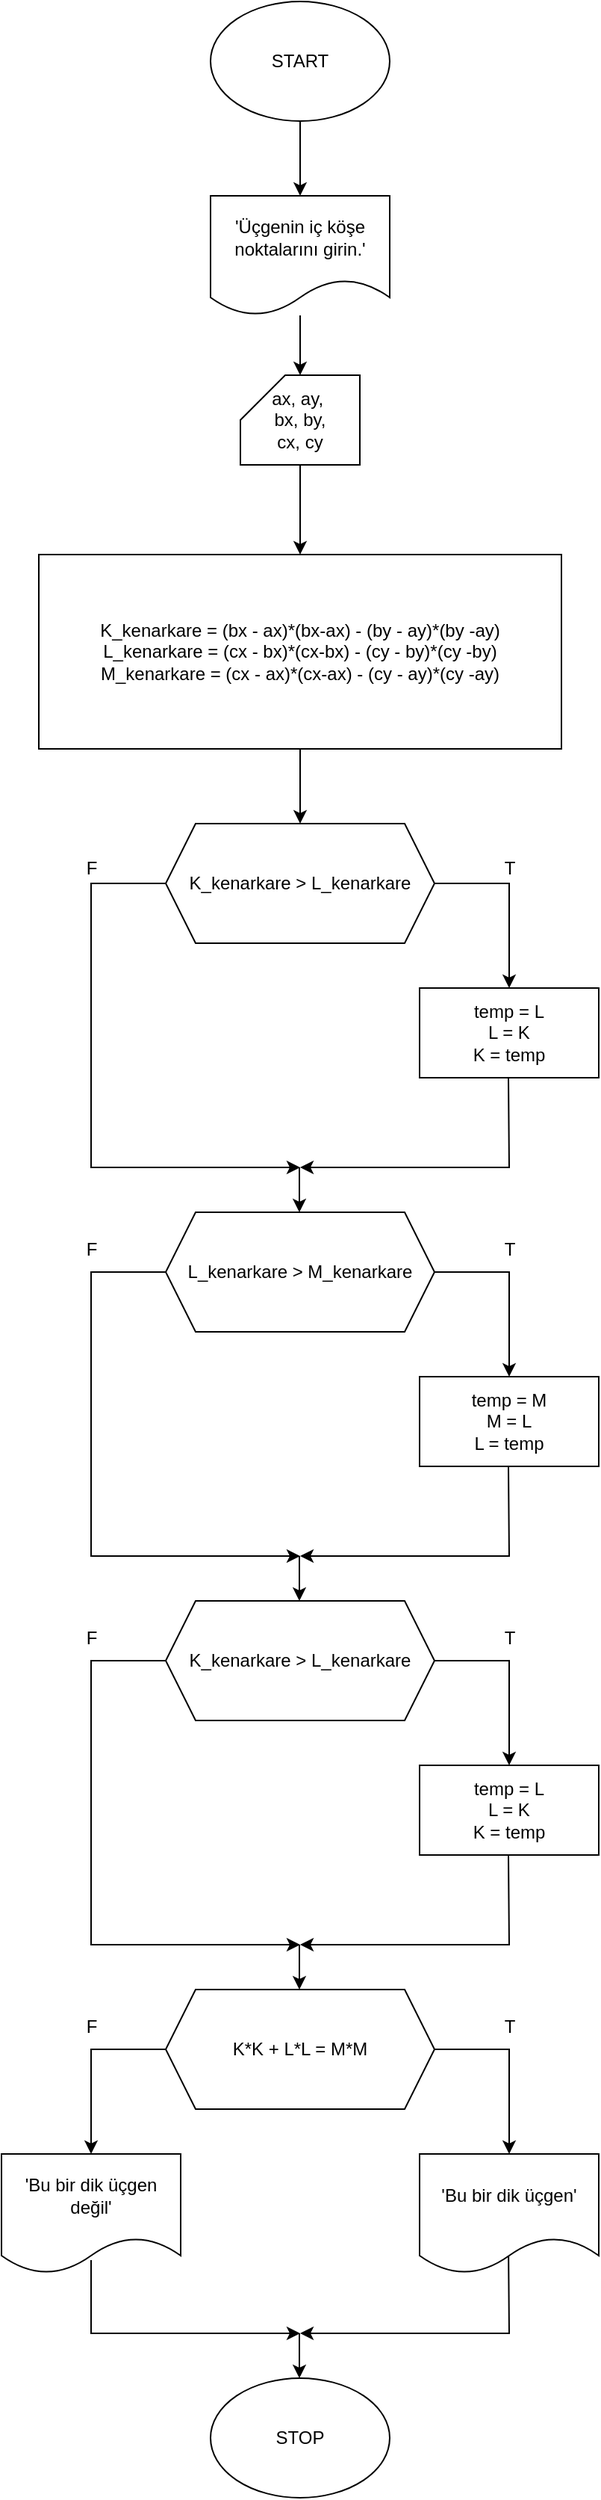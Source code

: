 <mxfile version="24.8.4">
  <diagram name="Sayfa -1" id="Qmo8c-_sBwXkGCvEZV47">
    <mxGraphModel dx="794" dy="502" grid="1" gridSize="10" guides="1" tooltips="1" connect="1" arrows="1" fold="1" page="1" pageScale="1" pageWidth="827" pageHeight="1169" math="0" shadow="0">
      <root>
        <mxCell id="0" />
        <mxCell id="1" parent="0" />
        <mxCell id="X72S2jsAQp75nGiJENON-3" value="" style="edgeStyle=orthogonalEdgeStyle;rounded=0;orthogonalLoop=1;jettySize=auto;html=1;" edge="1" parent="1" source="X72S2jsAQp75nGiJENON-1" target="X72S2jsAQp75nGiJENON-2">
          <mxGeometry relative="1" as="geometry" />
        </mxCell>
        <mxCell id="X72S2jsAQp75nGiJENON-1" value="&lt;div&gt;START&lt;/div&gt;" style="ellipse;whiteSpace=wrap;html=1;" vertex="1" parent="1">
          <mxGeometry x="380" y="20" width="120" height="80" as="geometry" />
        </mxCell>
        <mxCell id="X72S2jsAQp75nGiJENON-5" value="" style="edgeStyle=orthogonalEdgeStyle;rounded=0;orthogonalLoop=1;jettySize=auto;html=1;" edge="1" parent="1" source="X72S2jsAQp75nGiJENON-2" target="X72S2jsAQp75nGiJENON-4">
          <mxGeometry relative="1" as="geometry" />
        </mxCell>
        <mxCell id="X72S2jsAQp75nGiJENON-2" value="&#39;Üçgenin iç köşe noktalarını girin.&#39;" style="shape=document;whiteSpace=wrap;html=1;boundedLbl=1;" vertex="1" parent="1">
          <mxGeometry x="380" y="150" width="120" height="80" as="geometry" />
        </mxCell>
        <mxCell id="X72S2jsAQp75nGiJENON-7" value="" style="edgeStyle=orthogonalEdgeStyle;rounded=0;orthogonalLoop=1;jettySize=auto;html=1;" edge="1" parent="1" source="X72S2jsAQp75nGiJENON-4" target="X72S2jsAQp75nGiJENON-6">
          <mxGeometry relative="1" as="geometry" />
        </mxCell>
        <mxCell id="X72S2jsAQp75nGiJENON-4" value="&lt;div&gt;ax, ay,&amp;nbsp;&lt;/div&gt;&lt;div&gt;bx, by,&lt;/div&gt;&lt;div&gt;cx, cy&lt;br&gt;&lt;/div&gt;" style="shape=card;whiteSpace=wrap;html=1;" vertex="1" parent="1">
          <mxGeometry x="400" y="270" width="80" height="60" as="geometry" />
        </mxCell>
        <mxCell id="X72S2jsAQp75nGiJENON-9" value="" style="edgeStyle=orthogonalEdgeStyle;rounded=0;orthogonalLoop=1;jettySize=auto;html=1;" edge="1" parent="1" source="X72S2jsAQp75nGiJENON-6" target="X72S2jsAQp75nGiJENON-8">
          <mxGeometry relative="1" as="geometry" />
        </mxCell>
        <mxCell id="X72S2jsAQp75nGiJENON-6" value="&lt;div&gt;K_kenarkare = (bx - ax)*(bx-ax) - (by - ay)*(by -ay)&lt;/div&gt;&lt;div&gt;L_kenarkare = (cx - bx)*(cx-bx) - (cy - by)*(cy -by)&lt;/div&gt;&lt;div&gt;M_kenarkare = (cx - ax)*(cx-ax) - (cy - ay)*(cy -ay)&lt;/div&gt;" style="rounded=0;whiteSpace=wrap;html=1;" vertex="1" parent="1">
          <mxGeometry x="265" y="390" width="350" height="130" as="geometry" />
        </mxCell>
        <mxCell id="X72S2jsAQp75nGiJENON-10" value="" style="endArrow=classic;html=1;rounded=0;entryX=0.5;entryY=0;entryDx=0;entryDy=0;" edge="1" parent="1" target="X72S2jsAQp75nGiJENON-11">
          <mxGeometry width="50" height="50" relative="1" as="geometry">
            <mxPoint x="530" y="610" as="sourcePoint" />
            <mxPoint x="580" y="670" as="targetPoint" />
            <Array as="points">
              <mxPoint x="580" y="610" />
            </Array>
          </mxGeometry>
        </mxCell>
        <mxCell id="X72S2jsAQp75nGiJENON-11" value="&lt;div&gt;temp = L&lt;/div&gt;&lt;div&gt;L = K&lt;/div&gt;&lt;div&gt;K = temp&lt;br&gt;&lt;/div&gt;" style="rounded=0;whiteSpace=wrap;html=1;" vertex="1" parent="1">
          <mxGeometry x="520" y="680" width="120" height="60" as="geometry" />
        </mxCell>
        <mxCell id="X72S2jsAQp75nGiJENON-13" value="" style="endArrow=classic;html=1;rounded=0;" edge="1" parent="1">
          <mxGeometry width="50" height="50" relative="1" as="geometry">
            <mxPoint x="350" y="610" as="sourcePoint" />
            <mxPoint x="440" y="800" as="targetPoint" />
            <Array as="points">
              <mxPoint x="300" y="610" />
              <mxPoint x="300" y="800" />
            </Array>
          </mxGeometry>
        </mxCell>
        <mxCell id="X72S2jsAQp75nGiJENON-14" value="" style="endArrow=classic;html=1;rounded=0;" edge="1" parent="1" target="X72S2jsAQp75nGiJENON-8">
          <mxGeometry width="50" height="50" relative="1" as="geometry">
            <mxPoint x="370" y="640" as="sourcePoint" />
            <mxPoint x="420" y="590" as="targetPoint" />
          </mxGeometry>
        </mxCell>
        <mxCell id="X72S2jsAQp75nGiJENON-8" value="K_kenarkare &amp;gt; L_kenarkare" style="shape=hexagon;perimeter=hexagonPerimeter2;whiteSpace=wrap;html=1;fixedSize=1;" vertex="1" parent="1">
          <mxGeometry x="350" y="570" width="180" height="80" as="geometry" />
        </mxCell>
        <mxCell id="X72S2jsAQp75nGiJENON-15" value="" style="endArrow=classic;html=1;rounded=0;" edge="1" parent="1">
          <mxGeometry width="50" height="50" relative="1" as="geometry">
            <mxPoint x="579.5" y="740" as="sourcePoint" />
            <mxPoint x="440" y="800" as="targetPoint" />
            <Array as="points">
              <mxPoint x="580" y="800" />
            </Array>
          </mxGeometry>
        </mxCell>
        <mxCell id="X72S2jsAQp75nGiJENON-17" value="" style="endArrow=classic;html=1;rounded=0;" edge="1" parent="1">
          <mxGeometry width="50" height="50" relative="1" as="geometry">
            <mxPoint x="439.5" y="800" as="sourcePoint" />
            <mxPoint x="439.5" y="830" as="targetPoint" />
          </mxGeometry>
        </mxCell>
        <mxCell id="X72S2jsAQp75nGiJENON-18" value="" style="endArrow=classic;html=1;rounded=0;entryX=0.5;entryY=0;entryDx=0;entryDy=0;" edge="1" parent="1" target="X72S2jsAQp75nGiJENON-19">
          <mxGeometry width="50" height="50" relative="1" as="geometry">
            <mxPoint x="530" y="870" as="sourcePoint" />
            <mxPoint x="580" y="930" as="targetPoint" />
            <Array as="points">
              <mxPoint x="580" y="870" />
            </Array>
          </mxGeometry>
        </mxCell>
        <mxCell id="X72S2jsAQp75nGiJENON-19" value="&lt;div&gt;temp = M&lt;br&gt;&lt;/div&gt;&lt;div&gt;M = L&lt;br&gt;&lt;/div&gt;&lt;div&gt;L = temp&lt;br&gt;&lt;/div&gt;" style="rounded=0;whiteSpace=wrap;html=1;" vertex="1" parent="1">
          <mxGeometry x="520" y="940" width="120" height="60" as="geometry" />
        </mxCell>
        <mxCell id="X72S2jsAQp75nGiJENON-20" value="" style="endArrow=classic;html=1;rounded=0;" edge="1" parent="1">
          <mxGeometry width="50" height="50" relative="1" as="geometry">
            <mxPoint x="350" y="870" as="sourcePoint" />
            <mxPoint x="440" y="1060" as="targetPoint" />
            <Array as="points">
              <mxPoint x="300" y="870" />
              <mxPoint x="300" y="1060" />
            </Array>
          </mxGeometry>
        </mxCell>
        <mxCell id="X72S2jsAQp75nGiJENON-21" value="" style="endArrow=classic;html=1;rounded=0;" edge="1" parent="1" target="X72S2jsAQp75nGiJENON-22">
          <mxGeometry width="50" height="50" relative="1" as="geometry">
            <mxPoint x="370" y="900" as="sourcePoint" />
            <mxPoint x="420" y="850" as="targetPoint" />
          </mxGeometry>
        </mxCell>
        <mxCell id="X72S2jsAQp75nGiJENON-22" value="L_kenarkare &amp;gt; M_kenarkare" style="shape=hexagon;perimeter=hexagonPerimeter2;whiteSpace=wrap;html=1;fixedSize=1;" vertex="1" parent="1">
          <mxGeometry x="350" y="830" width="180" height="80" as="geometry" />
        </mxCell>
        <mxCell id="X72S2jsAQp75nGiJENON-23" value="" style="endArrow=classic;html=1;rounded=0;" edge="1" parent="1">
          <mxGeometry width="50" height="50" relative="1" as="geometry">
            <mxPoint x="579.5" y="1000" as="sourcePoint" />
            <mxPoint x="440" y="1060" as="targetPoint" />
            <Array as="points">
              <mxPoint x="580" y="1060" />
            </Array>
          </mxGeometry>
        </mxCell>
        <mxCell id="X72S2jsAQp75nGiJENON-24" value="" style="endArrow=classic;html=1;rounded=0;" edge="1" parent="1">
          <mxGeometry width="50" height="50" relative="1" as="geometry">
            <mxPoint x="439.5" y="1060" as="sourcePoint" />
            <mxPoint x="439.5" y="1090" as="targetPoint" />
          </mxGeometry>
        </mxCell>
        <mxCell id="X72S2jsAQp75nGiJENON-25" value="" style="endArrow=classic;html=1;rounded=0;entryX=0.5;entryY=0;entryDx=0;entryDy=0;" edge="1" parent="1" target="X72S2jsAQp75nGiJENON-26">
          <mxGeometry width="50" height="50" relative="1" as="geometry">
            <mxPoint x="530" y="1130" as="sourcePoint" />
            <mxPoint x="580" y="1190" as="targetPoint" />
            <Array as="points">
              <mxPoint x="580" y="1130" />
            </Array>
          </mxGeometry>
        </mxCell>
        <mxCell id="X72S2jsAQp75nGiJENON-26" value="&lt;div&gt;temp = L&lt;/div&gt;&lt;div&gt;L = K&lt;/div&gt;&lt;div&gt;K = temp&lt;br&gt;&lt;/div&gt;" style="rounded=0;whiteSpace=wrap;html=1;" vertex="1" parent="1">
          <mxGeometry x="520" y="1200" width="120" height="60" as="geometry" />
        </mxCell>
        <mxCell id="X72S2jsAQp75nGiJENON-27" value="" style="endArrow=classic;html=1;rounded=0;" edge="1" parent="1">
          <mxGeometry width="50" height="50" relative="1" as="geometry">
            <mxPoint x="350" y="1130" as="sourcePoint" />
            <mxPoint x="440" y="1320" as="targetPoint" />
            <Array as="points">
              <mxPoint x="300" y="1130" />
              <mxPoint x="300" y="1320" />
            </Array>
          </mxGeometry>
        </mxCell>
        <mxCell id="X72S2jsAQp75nGiJENON-28" value="" style="endArrow=classic;html=1;rounded=0;" edge="1" parent="1" target="X72S2jsAQp75nGiJENON-29">
          <mxGeometry width="50" height="50" relative="1" as="geometry">
            <mxPoint x="370" y="1160" as="sourcePoint" />
            <mxPoint x="420" y="1110" as="targetPoint" />
          </mxGeometry>
        </mxCell>
        <mxCell id="X72S2jsAQp75nGiJENON-29" value="K_kenarkare &amp;gt; L_kenarkare" style="shape=hexagon;perimeter=hexagonPerimeter2;whiteSpace=wrap;html=1;fixedSize=1;" vertex="1" parent="1">
          <mxGeometry x="350" y="1090" width="180" height="80" as="geometry" />
        </mxCell>
        <mxCell id="X72S2jsAQp75nGiJENON-30" value="" style="endArrow=classic;html=1;rounded=0;" edge="1" parent="1">
          <mxGeometry width="50" height="50" relative="1" as="geometry">
            <mxPoint x="579.5" y="1260" as="sourcePoint" />
            <mxPoint x="440" y="1320" as="targetPoint" />
            <Array as="points">
              <mxPoint x="580" y="1320" />
            </Array>
          </mxGeometry>
        </mxCell>
        <mxCell id="X72S2jsAQp75nGiJENON-31" value="" style="endArrow=classic;html=1;rounded=0;" edge="1" parent="1">
          <mxGeometry width="50" height="50" relative="1" as="geometry">
            <mxPoint x="439.5" y="1320" as="sourcePoint" />
            <mxPoint x="439.5" y="1350" as="targetPoint" />
          </mxGeometry>
        </mxCell>
        <mxCell id="X72S2jsAQp75nGiJENON-32" value="" style="endArrow=classic;html=1;rounded=0;entryX=0.5;entryY=0;entryDx=0;entryDy=0;" edge="1" parent="1">
          <mxGeometry width="50" height="50" relative="1" as="geometry">
            <mxPoint x="530" y="1390" as="sourcePoint" />
            <mxPoint x="580" y="1460" as="targetPoint" />
            <Array as="points">
              <mxPoint x="580" y="1390" />
            </Array>
          </mxGeometry>
        </mxCell>
        <mxCell id="X72S2jsAQp75nGiJENON-34" value="" style="endArrow=classic;html=1;rounded=0;entryX=0.5;entryY=0;entryDx=0;entryDy=0;" edge="1" parent="1" target="X72S2jsAQp75nGiJENON-40">
          <mxGeometry width="50" height="50" relative="1" as="geometry">
            <mxPoint x="350" y="1390" as="sourcePoint" />
            <mxPoint x="300" y="1450" as="targetPoint" />
            <Array as="points">
              <mxPoint x="300" y="1390" />
            </Array>
          </mxGeometry>
        </mxCell>
        <mxCell id="X72S2jsAQp75nGiJENON-35" value="" style="endArrow=classic;html=1;rounded=0;" edge="1" parent="1" target="X72S2jsAQp75nGiJENON-36">
          <mxGeometry width="50" height="50" relative="1" as="geometry">
            <mxPoint x="370" y="1420" as="sourcePoint" />
            <mxPoint x="420" y="1370" as="targetPoint" />
          </mxGeometry>
        </mxCell>
        <mxCell id="X72S2jsAQp75nGiJENON-36" value="K*K + L*L = M*M" style="shape=hexagon;perimeter=hexagonPerimeter2;whiteSpace=wrap;html=1;fixedSize=1;" vertex="1" parent="1">
          <mxGeometry x="350" y="1350" width="180" height="80" as="geometry" />
        </mxCell>
        <mxCell id="X72S2jsAQp75nGiJENON-37" value="" style="endArrow=classic;html=1;rounded=0;" edge="1" parent="1">
          <mxGeometry width="50" height="50" relative="1" as="geometry">
            <mxPoint x="579.5" y="1520" as="sourcePoint" />
            <mxPoint x="440" y="1580" as="targetPoint" />
            <Array as="points">
              <mxPoint x="580" y="1580" />
            </Array>
          </mxGeometry>
        </mxCell>
        <mxCell id="X72S2jsAQp75nGiJENON-38" value="" style="endArrow=classic;html=1;rounded=0;" edge="1" parent="1">
          <mxGeometry width="50" height="50" relative="1" as="geometry">
            <mxPoint x="439.5" y="1580" as="sourcePoint" />
            <mxPoint x="439.5" y="1610" as="targetPoint" />
          </mxGeometry>
        </mxCell>
        <mxCell id="X72S2jsAQp75nGiJENON-39" value="&#39;Bu bir dik üçgen&#39;" style="shape=document;whiteSpace=wrap;html=1;boundedLbl=1;" vertex="1" parent="1">
          <mxGeometry x="520" y="1460" width="120" height="80" as="geometry" />
        </mxCell>
        <mxCell id="X72S2jsAQp75nGiJENON-40" value="&#39;Bu bir dik üçgen değil&#39;" style="shape=document;whiteSpace=wrap;html=1;boundedLbl=1;" vertex="1" parent="1">
          <mxGeometry x="240" y="1460" width="120" height="80" as="geometry" />
        </mxCell>
        <mxCell id="X72S2jsAQp75nGiJENON-41" value="" style="endArrow=classic;html=1;rounded=0;exitX=0.5;exitY=0.888;exitDx=0;exitDy=0;exitPerimeter=0;" edge="1" parent="1" source="X72S2jsAQp75nGiJENON-40">
          <mxGeometry width="50" height="50" relative="1" as="geometry">
            <mxPoint x="300" y="1540" as="sourcePoint" />
            <mxPoint x="440" y="1580" as="targetPoint" />
            <Array as="points">
              <mxPoint x="300" y="1580" />
            </Array>
          </mxGeometry>
        </mxCell>
        <mxCell id="X72S2jsAQp75nGiJENON-42" value="T" style="text;html=1;align=center;verticalAlign=middle;resizable=0;points=[];autosize=1;strokeColor=none;fillColor=none;" vertex="1" parent="1">
          <mxGeometry x="565" y="585" width="30" height="30" as="geometry" />
        </mxCell>
        <mxCell id="X72S2jsAQp75nGiJENON-43" value="F" style="text;html=1;align=center;verticalAlign=middle;resizable=0;points=[];autosize=1;strokeColor=none;fillColor=none;" vertex="1" parent="1">
          <mxGeometry x="285" y="585" width="30" height="30" as="geometry" />
        </mxCell>
        <mxCell id="X72S2jsAQp75nGiJENON-44" value="T" style="text;html=1;align=center;verticalAlign=middle;resizable=0;points=[];autosize=1;strokeColor=none;fillColor=none;" vertex="1" parent="1">
          <mxGeometry x="565" y="1360" width="30" height="30" as="geometry" />
        </mxCell>
        <mxCell id="X72S2jsAQp75nGiJENON-45" value="T" style="text;html=1;align=center;verticalAlign=middle;resizable=0;points=[];autosize=1;strokeColor=none;fillColor=none;" vertex="1" parent="1">
          <mxGeometry x="565" y="1100" width="30" height="30" as="geometry" />
        </mxCell>
        <mxCell id="X72S2jsAQp75nGiJENON-46" value="T" style="text;html=1;align=center;verticalAlign=middle;resizable=0;points=[];autosize=1;strokeColor=none;fillColor=none;" vertex="1" parent="1">
          <mxGeometry x="565" y="840" width="30" height="30" as="geometry" />
        </mxCell>
        <mxCell id="X72S2jsAQp75nGiJENON-47" value="F" style="text;html=1;align=center;verticalAlign=middle;resizable=0;points=[];autosize=1;strokeColor=none;fillColor=none;" vertex="1" parent="1">
          <mxGeometry x="285" y="1360" width="30" height="30" as="geometry" />
        </mxCell>
        <mxCell id="X72S2jsAQp75nGiJENON-48" value="F" style="text;html=1;align=center;verticalAlign=middle;resizable=0;points=[];autosize=1;strokeColor=none;fillColor=none;" vertex="1" parent="1">
          <mxGeometry x="285" y="1100" width="30" height="30" as="geometry" />
        </mxCell>
        <mxCell id="X72S2jsAQp75nGiJENON-49" value="F" style="text;html=1;align=center;verticalAlign=middle;resizable=0;points=[];autosize=1;strokeColor=none;fillColor=none;" vertex="1" parent="1">
          <mxGeometry x="285" y="840" width="30" height="30" as="geometry" />
        </mxCell>
        <mxCell id="X72S2jsAQp75nGiJENON-50" value="STOP" style="ellipse;whiteSpace=wrap;html=1;" vertex="1" parent="1">
          <mxGeometry x="380" y="1610" width="120" height="80" as="geometry" />
        </mxCell>
      </root>
    </mxGraphModel>
  </diagram>
</mxfile>
